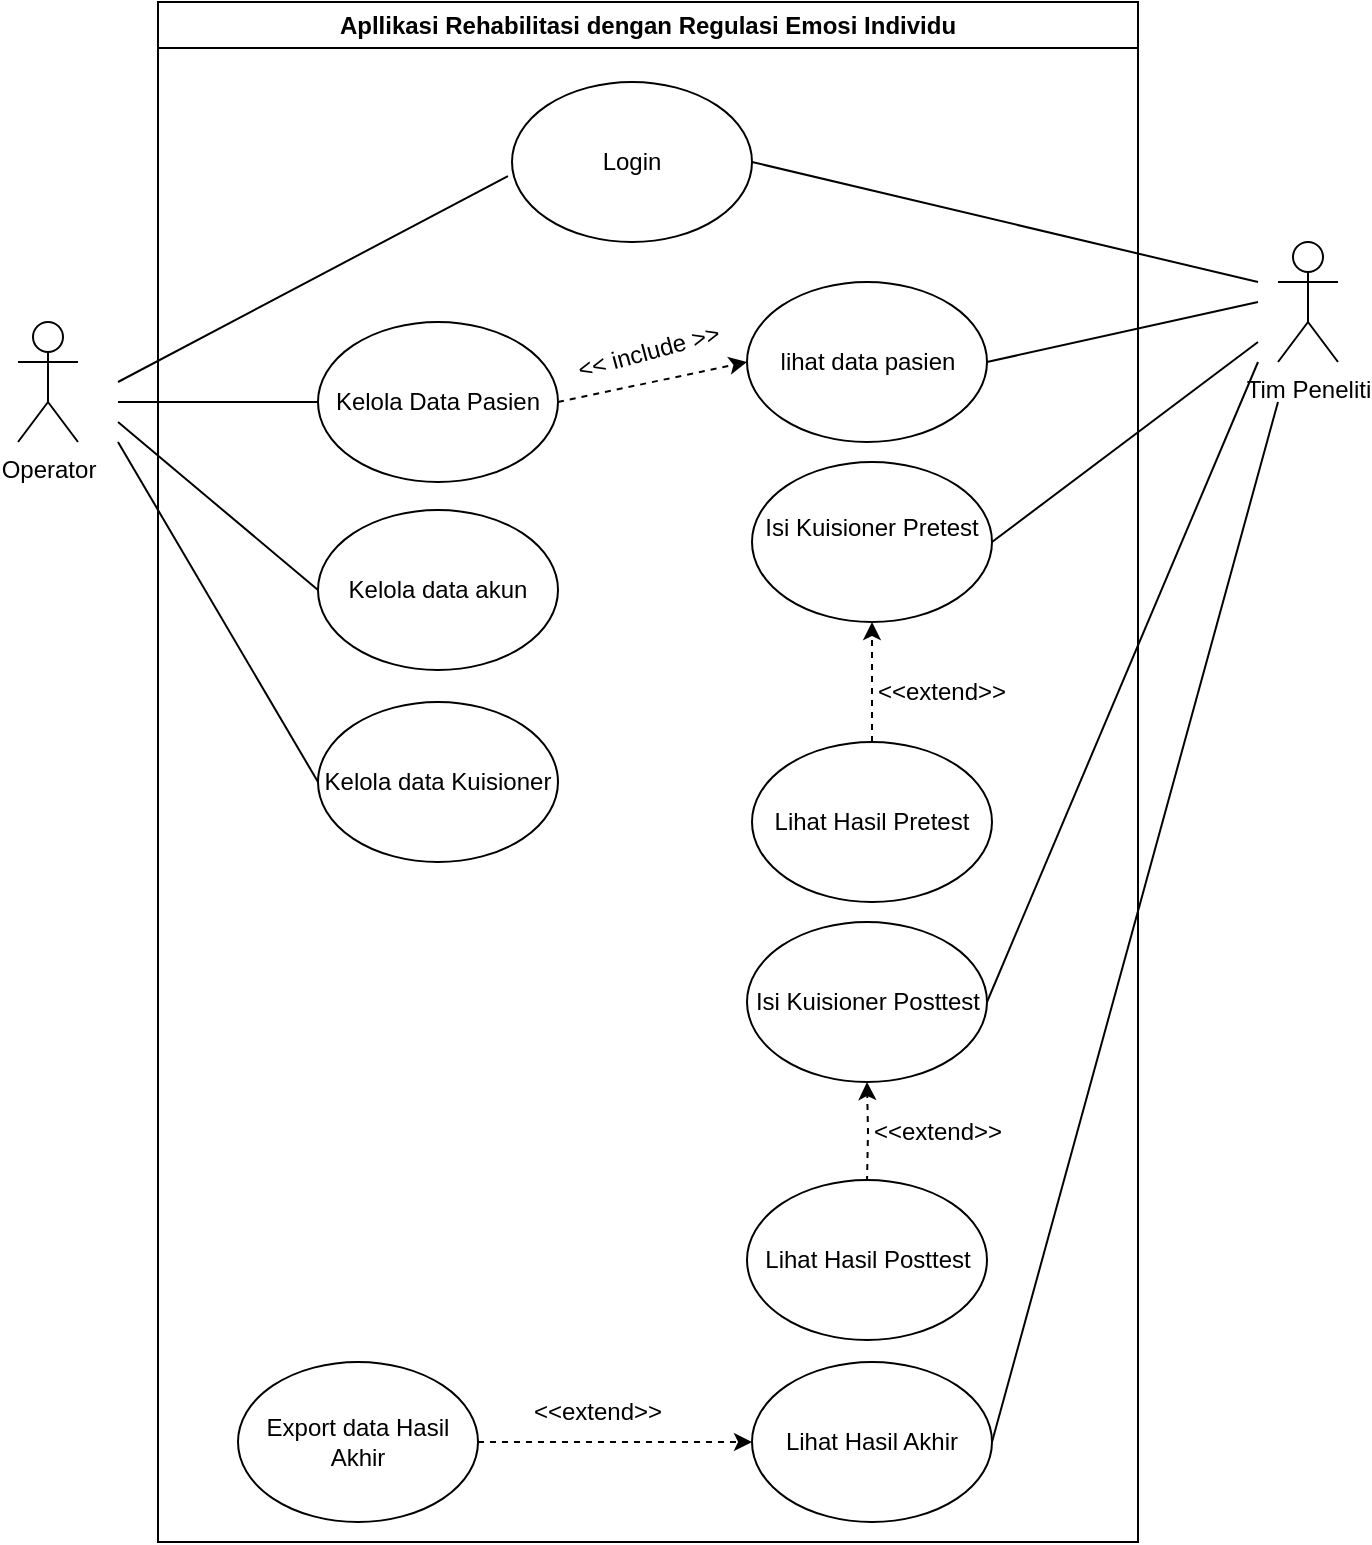 <mxfile version="27.2.0">
  <diagram name="Page-1" id="q81V6D7OOyBBokkwj8Fw">
    <mxGraphModel dx="1453" dy="1832" grid="1" gridSize="10" guides="1" tooltips="1" connect="1" arrows="1" fold="1" page="1" pageScale="1" pageWidth="850" pageHeight="1100" math="0" shadow="0">
      <root>
        <mxCell id="0" />
        <mxCell id="1" parent="0" />
        <mxCell id="_U5GMrZwOCNGPaZ26GaN-1" value="Operator&lt;div&gt;&lt;br&gt;&lt;/div&gt;" style="shape=umlActor;verticalLabelPosition=bottom;verticalAlign=top;html=1;outlineConnect=0;" parent="1" vertex="1">
          <mxGeometry x="90" y="30" width="30" height="60" as="geometry" />
        </mxCell>
        <mxCell id="_U5GMrZwOCNGPaZ26GaN-7" value="" style="endArrow=none;html=1;rounded=0;entryX=0;entryY=0.5;entryDx=0;entryDy=0;" parent="1" target="_U5GMrZwOCNGPaZ26GaN-5" edge="1">
          <mxGeometry width="50" height="50" relative="1" as="geometry">
            <mxPoint x="140" y="70" as="sourcePoint" />
            <mxPoint x="240" y="80" as="targetPoint" />
          </mxGeometry>
        </mxCell>
        <mxCell id="_U5GMrZwOCNGPaZ26GaN-8" value="" style="endArrow=none;html=1;rounded=0;entryX=0;entryY=0.5;entryDx=0;entryDy=0;" parent="1" target="_U5GMrZwOCNGPaZ26GaN-3" edge="1">
          <mxGeometry width="50" height="50" relative="1" as="geometry">
            <mxPoint x="140" y="80" as="sourcePoint" />
            <mxPoint x="370" y="139" as="targetPoint" />
          </mxGeometry>
        </mxCell>
        <mxCell id="_U5GMrZwOCNGPaZ26GaN-9" value="" style="endArrow=none;html=1;rounded=0;entryX=0;entryY=0.5;entryDx=0;entryDy=0;" parent="1" target="_U5GMrZwOCNGPaZ26GaN-2" edge="1">
          <mxGeometry width="50" height="50" relative="1" as="geometry">
            <mxPoint x="140" y="90" as="sourcePoint" />
            <mxPoint x="230" y="300" as="targetPoint" />
          </mxGeometry>
        </mxCell>
        <mxCell id="_U5GMrZwOCNGPaZ26GaN-10" value="Tim Peneliti&lt;div&gt;&lt;br&gt;&lt;/div&gt;" style="shape=umlActor;verticalLabelPosition=bottom;verticalAlign=top;html=1;outlineConnect=0;" parent="1" vertex="1">
          <mxGeometry x="720" y="-10" width="30" height="60" as="geometry" />
        </mxCell>
        <mxCell id="e6WwedqKmUX0gaVpshAz-19" value="Apllikasi Rehabilitasi dengan Regulasi Emosi Individu" style="swimlane;whiteSpace=wrap;html=1;" parent="1" vertex="1">
          <mxGeometry x="160" y="-130" width="490" height="770" as="geometry" />
        </mxCell>
        <mxCell id="hc-X3lTQJRQIBJaNhYMe-1" value="Export data Hasil Akhir" style="ellipse;whiteSpace=wrap;html=1;" parent="e6WwedqKmUX0gaVpshAz-19" vertex="1">
          <mxGeometry x="40" y="680" width="120" height="80" as="geometry" />
        </mxCell>
        <mxCell id="hc-X3lTQJRQIBJaNhYMe-3" value="&amp;lt;&amp;lt;extend&amp;gt;&amp;gt;" style="text;html=1;align=center;verticalAlign=middle;whiteSpace=wrap;rounded=0;" parent="e6WwedqKmUX0gaVpshAz-19" vertex="1">
          <mxGeometry x="190" y="690" width="60" height="30" as="geometry" />
        </mxCell>
        <mxCell id="hc-X3lTQJRQIBJaNhYMe-9" value="lihat data pasien" style="ellipse;whiteSpace=wrap;html=1;" parent="e6WwedqKmUX0gaVpshAz-19" vertex="1">
          <mxGeometry x="294.5" y="140" width="120" height="80" as="geometry" />
        </mxCell>
        <mxCell id="QUpsM_eE8X9lfMise9AW-2" style="rounded=0;orthogonalLoop=1;jettySize=auto;html=1;exitX=1;exitY=0.5;exitDx=0;exitDy=0;entryX=0;entryY=0.5;entryDx=0;entryDy=0;dashed=1;" edge="1" parent="e6WwedqKmUX0gaVpshAz-19" source="_U5GMrZwOCNGPaZ26GaN-5" target="hc-X3lTQJRQIBJaNhYMe-9">
          <mxGeometry relative="1" as="geometry" />
        </mxCell>
        <mxCell id="_U5GMrZwOCNGPaZ26GaN-5" value="Kelola Data Pasien" style="ellipse;whiteSpace=wrap;html=1;" parent="e6WwedqKmUX0gaVpshAz-19" vertex="1">
          <mxGeometry x="80" y="160" width="120" height="80" as="geometry" />
        </mxCell>
        <mxCell id="e6WwedqKmUX0gaVpshAz-3" value="Login" style="ellipse;whiteSpace=wrap;html=1;" parent="e6WwedqKmUX0gaVpshAz-19" vertex="1">
          <mxGeometry x="177" y="40" width="120" height="80" as="geometry" />
        </mxCell>
        <mxCell id="_U5GMrZwOCNGPaZ26GaN-11" value="&#xa;Isi Kuisioner Pretest&#xa;&#xa;" style="ellipse;whiteSpace=wrap;html=1;" parent="e6WwedqKmUX0gaVpshAz-19" vertex="1">
          <mxGeometry x="297" y="230" width="120" height="80" as="geometry" />
        </mxCell>
        <mxCell id="e6WwedqKmUX0gaVpshAz-2" style="edgeStyle=orthogonalEdgeStyle;rounded=0;orthogonalLoop=1;jettySize=auto;html=1;exitX=0.5;exitY=0;exitDx=0;exitDy=0;entryX=0.5;entryY=1;entryDx=0;entryDy=0;dashed=1;" parent="e6WwedqKmUX0gaVpshAz-19" source="_U5GMrZwOCNGPaZ26GaN-15" target="_U5GMrZwOCNGPaZ26GaN-11" edge="1">
          <mxGeometry relative="1" as="geometry" />
        </mxCell>
        <mxCell id="_U5GMrZwOCNGPaZ26GaN-15" value="Lihat Hasil Pretest" style="ellipse;whiteSpace=wrap;html=1;" parent="e6WwedqKmUX0gaVpshAz-19" vertex="1">
          <mxGeometry x="297" y="370" width="120" height="80" as="geometry" />
        </mxCell>
        <mxCell id="_U5GMrZwOCNGPaZ26GaN-19" value="&amp;lt;&amp;lt;extend&amp;gt;&amp;gt;" style="text;html=1;align=center;verticalAlign=middle;whiteSpace=wrap;rounded=0;" parent="e6WwedqKmUX0gaVpshAz-19" vertex="1">
          <mxGeometry x="362" y="330" width="60" height="30" as="geometry" />
        </mxCell>
        <mxCell id="_U5GMrZwOCNGPaZ26GaN-12" value="Isi Kuisioner Posttest" style="ellipse;whiteSpace=wrap;html=1;" parent="e6WwedqKmUX0gaVpshAz-19" vertex="1">
          <mxGeometry x="294.5" y="460" width="120" height="80" as="geometry" />
        </mxCell>
        <mxCell id="e6WwedqKmUX0gaVpshAz-1" style="edgeStyle=orthogonalEdgeStyle;rounded=0;orthogonalLoop=1;jettySize=auto;html=1;exitX=0.5;exitY=0;exitDx=0;exitDy=0;entryX=0.5;entryY=1;entryDx=0;entryDy=0;dashed=1;" parent="e6WwedqKmUX0gaVpshAz-19" target="_U5GMrZwOCNGPaZ26GaN-12" edge="1">
          <mxGeometry relative="1" as="geometry">
            <mxPoint x="354.5" y="590" as="sourcePoint" />
          </mxGeometry>
        </mxCell>
        <mxCell id="_U5GMrZwOCNGPaZ26GaN-17" value="Lihat Hasil Posttest" style="ellipse;whiteSpace=wrap;html=1;" parent="e6WwedqKmUX0gaVpshAz-19" vertex="1">
          <mxGeometry x="294.5" y="589" width="120" height="80" as="geometry" />
        </mxCell>
        <mxCell id="_U5GMrZwOCNGPaZ26GaN-20" value="&amp;lt;&amp;lt;extend&amp;gt;&amp;gt;" style="text;html=1;align=center;verticalAlign=middle;whiteSpace=wrap;rounded=0;" parent="e6WwedqKmUX0gaVpshAz-19" vertex="1">
          <mxGeometry x="359.5" y="550" width="60" height="30" as="geometry" />
        </mxCell>
        <mxCell id="_U5GMrZwOCNGPaZ26GaN-2" value="Kelola data Kuisioner" style="ellipse;whiteSpace=wrap;html=1;" parent="e6WwedqKmUX0gaVpshAz-19" vertex="1">
          <mxGeometry x="80" y="350" width="120" height="80" as="geometry" />
        </mxCell>
        <mxCell id="_U5GMrZwOCNGPaZ26GaN-3" value="Kelola data akun" style="ellipse;whiteSpace=wrap;html=1;" parent="e6WwedqKmUX0gaVpshAz-19" vertex="1">
          <mxGeometry x="80" y="254" width="120" height="80" as="geometry" />
        </mxCell>
        <mxCell id="QUpsM_eE8X9lfMise9AW-3" value="&amp;lt;&amp;lt; include &amp;gt;&amp;gt;" style="text;html=1;align=center;verticalAlign=middle;whiteSpace=wrap;rounded=0;rotation=-15;" vertex="1" parent="e6WwedqKmUX0gaVpshAz-19">
          <mxGeometry x="207.5" y="160" width="75" height="30" as="geometry" />
        </mxCell>
        <mxCell id="_U5GMrZwOCNGPaZ26GaN-21" value="Lihat Hasil Akhir" style="ellipse;whiteSpace=wrap;html=1;" parent="e6WwedqKmUX0gaVpshAz-19" vertex="1">
          <mxGeometry x="297" y="680" width="120" height="80" as="geometry" />
        </mxCell>
        <mxCell id="hc-X3lTQJRQIBJaNhYMe-2" style="rounded=0;orthogonalLoop=1;jettySize=auto;html=1;exitX=1;exitY=0.5;exitDx=0;exitDy=0;entryX=0;entryY=0.5;entryDx=0;entryDy=0;dashed=1;" parent="e6WwedqKmUX0gaVpshAz-19" source="hc-X3lTQJRQIBJaNhYMe-1" target="_U5GMrZwOCNGPaZ26GaN-21" edge="1">
          <mxGeometry relative="1" as="geometry" />
        </mxCell>
        <mxCell id="QUpsM_eE8X9lfMise9AW-1" value="" style="endArrow=none;html=1;rounded=0;entryX=1;entryY=0.5;entryDx=0;entryDy=0;" edge="1" parent="1" target="_U5GMrZwOCNGPaZ26GaN-11">
          <mxGeometry width="50" height="50" relative="1" as="geometry">
            <mxPoint x="710" y="40" as="sourcePoint" />
            <mxPoint x="540" y="269" as="targetPoint" />
          </mxGeometry>
        </mxCell>
        <mxCell id="QUpsM_eE8X9lfMise9AW-4" value="" style="endArrow=none;html=1;rounded=0;entryX=-0.017;entryY=0.588;entryDx=0;entryDy=0;entryPerimeter=0;" edge="1" parent="1" target="e6WwedqKmUX0gaVpshAz-3">
          <mxGeometry width="50" height="50" relative="1" as="geometry">
            <mxPoint x="140" y="60" as="sourcePoint" />
            <mxPoint x="470" y="70" as="targetPoint" />
          </mxGeometry>
        </mxCell>
        <mxCell id="QUpsM_eE8X9lfMise9AW-5" value="" style="endArrow=none;html=1;rounded=0;entryX=1;entryY=0.5;entryDx=0;entryDy=0;" edge="1" parent="1" target="e6WwedqKmUX0gaVpshAz-3">
          <mxGeometry width="50" height="50" relative="1" as="geometry">
            <mxPoint x="710" y="10" as="sourcePoint" />
            <mxPoint x="630" y="210" as="targetPoint" />
          </mxGeometry>
        </mxCell>
        <mxCell id="QUpsM_eE8X9lfMise9AW-6" value="" style="endArrow=none;html=1;rounded=0;entryX=1;entryY=0.5;entryDx=0;entryDy=0;" edge="1" parent="1" target="hc-X3lTQJRQIBJaNhYMe-9">
          <mxGeometry width="50" height="50" relative="1" as="geometry">
            <mxPoint x="710" y="20" as="sourcePoint" />
            <mxPoint x="640" y="160" as="targetPoint" />
          </mxGeometry>
        </mxCell>
        <mxCell id="QUpsM_eE8X9lfMise9AW-7" value="" style="endArrow=none;html=1;rounded=0;entryX=1;entryY=0.5;entryDx=0;entryDy=0;" edge="1" parent="1" target="_U5GMrZwOCNGPaZ26GaN-12">
          <mxGeometry width="50" height="50" relative="1" as="geometry">
            <mxPoint x="710" y="50" as="sourcePoint" />
            <mxPoint x="600" y="-10" as="targetPoint" />
          </mxGeometry>
        </mxCell>
        <mxCell id="QUpsM_eE8X9lfMise9AW-8" value="" style="endArrow=none;html=1;rounded=0;entryX=1;entryY=0.5;entryDx=0;entryDy=0;" edge="1" parent="1" target="_U5GMrZwOCNGPaZ26GaN-21">
          <mxGeometry width="50" height="50" relative="1" as="geometry">
            <mxPoint x="720" y="70" as="sourcePoint" />
            <mxPoint x="740" y="350" as="targetPoint" />
          </mxGeometry>
        </mxCell>
      </root>
    </mxGraphModel>
  </diagram>
</mxfile>
